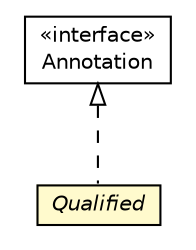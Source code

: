 #!/usr/local/bin/dot
#
# Class diagram 
# Generated by UMLGraph version R5_6-24-gf6e263 (http://www.umlgraph.org/)
#

digraph G {
	edge [fontname="Helvetica",fontsize=10,labelfontname="Helvetica",labelfontsize=10];
	node [fontname="Helvetica",fontsize=10,shape=plaintext];
	nodesep=0.25;
	ranksep=0.5;
	// net.trajano.app.Qualified
	c784 [label=<<table title="net.trajano.app.Qualified" border="0" cellborder="1" cellspacing="0" cellpadding="2" port="p" bgcolor="lemonChiffon" href="./Qualified.html">
		<tr><td><table border="0" cellspacing="0" cellpadding="1">
<tr><td align="center" balign="center"><font face="Helvetica-Oblique"> Qualified </font></td></tr>
		</table></td></tr>
		</table>>, URL="./Qualified.html", fontname="Helvetica", fontcolor="black", fontsize=10.0];
	//net.trajano.app.Qualified implements java.lang.annotation.Annotation
	c800:p -> c784:p [dir=back,arrowtail=empty,style=dashed];
	// java.lang.annotation.Annotation
	c800 [label=<<table title="java.lang.annotation.Annotation" border="0" cellborder="1" cellspacing="0" cellpadding="2" port="p" href="http://java.sun.com/j2se/1.4.2/docs/api/java/lang/annotation/Annotation.html">
		<tr><td><table border="0" cellspacing="0" cellpadding="1">
<tr><td align="center" balign="center"> &#171;interface&#187; </td></tr>
<tr><td align="center" balign="center"> Annotation </td></tr>
		</table></td></tr>
		</table>>, URL="http://java.sun.com/j2se/1.4.2/docs/api/java/lang/annotation/Annotation.html", fontname="Helvetica", fontcolor="black", fontsize=10.0];
}


